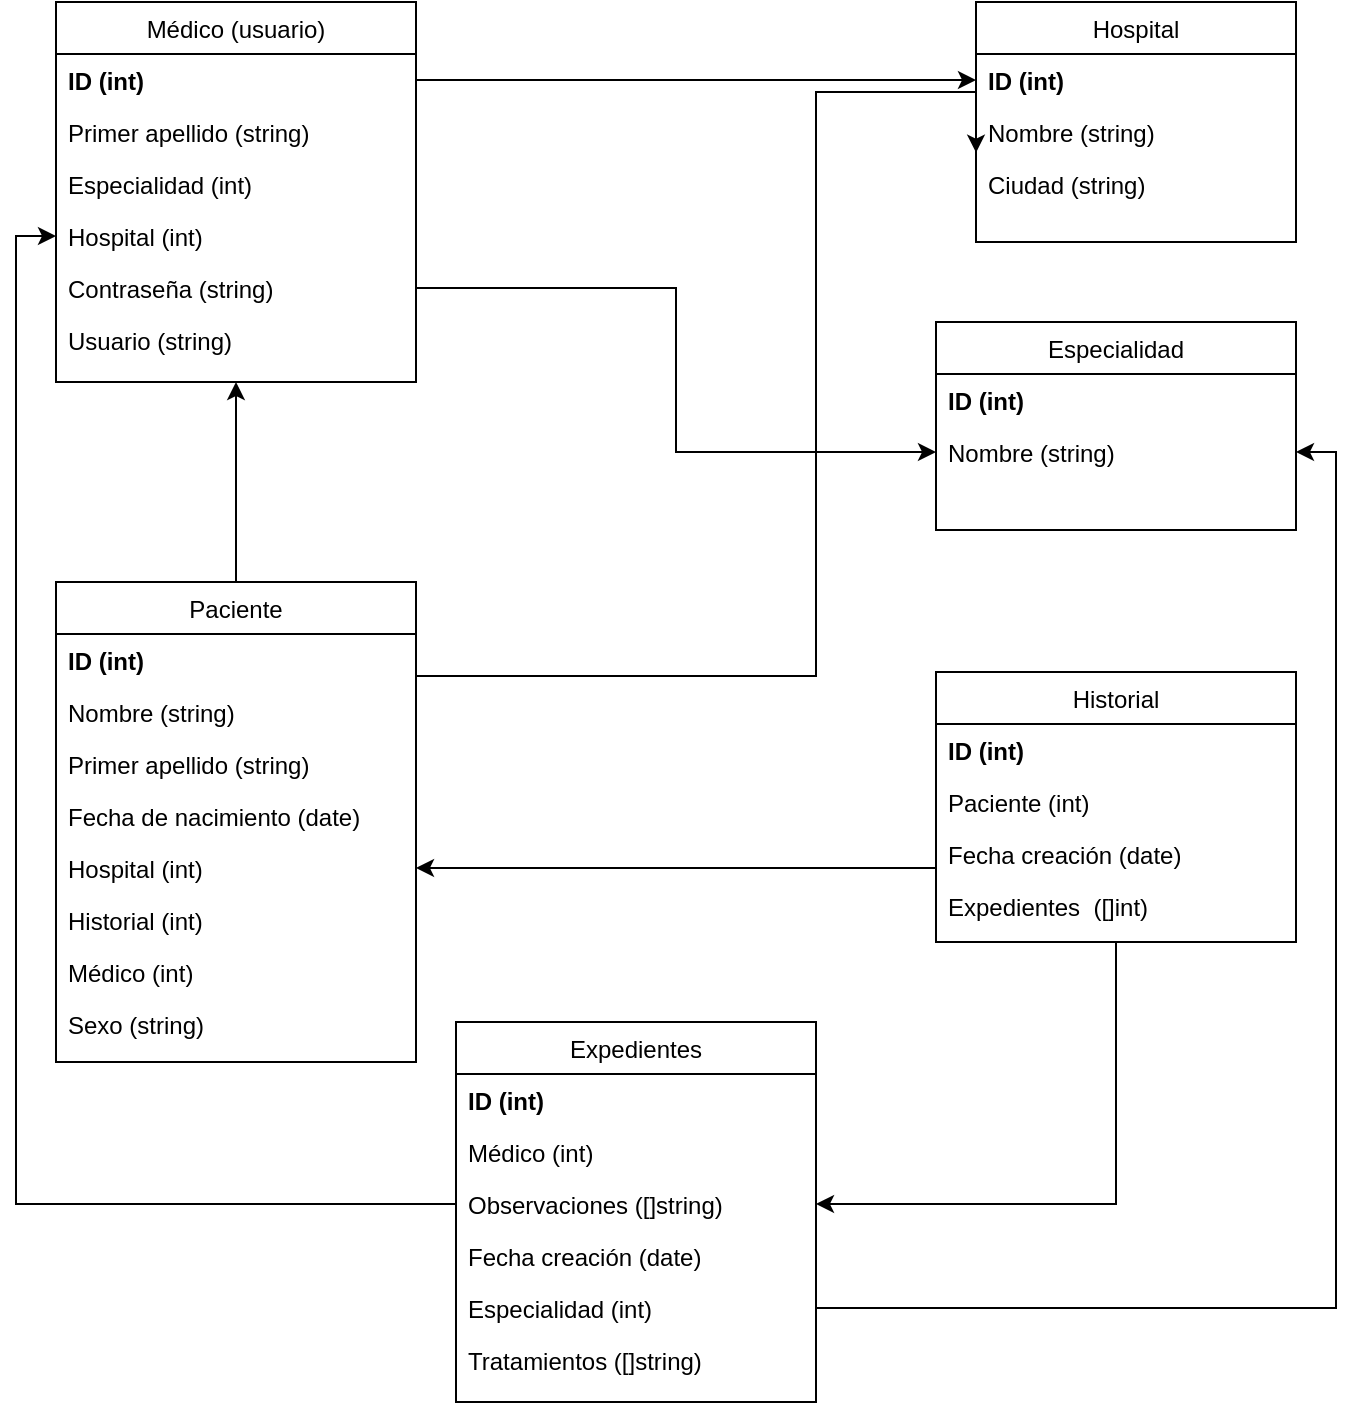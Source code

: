 <mxfile version="26.1.0" pages="2">
  <diagram id="C5RBs43oDa-KdzZeNtuy" name="Page-1">
    <mxGraphModel dx="1034" dy="457" grid="1" gridSize="10" guides="1" tooltips="1" connect="1" arrows="1" fold="1" page="1" pageScale="1" pageWidth="827" pageHeight="1169" math="0" shadow="0">
      <root>
        <mxCell id="WIyWlLk6GJQsqaUBKTNV-0" />
        <mxCell id="WIyWlLk6GJQsqaUBKTNV-1" parent="WIyWlLk6GJQsqaUBKTNV-0" />
        <mxCell id="zkfFHV4jXpPFQw0GAbJ--0" value="Médico (usuario)" style="swimlane;fontStyle=0;align=center;verticalAlign=top;childLayout=stackLayout;horizontal=1;startSize=26;horizontalStack=0;resizeParent=1;resizeLast=0;collapsible=1;marginBottom=0;rounded=0;shadow=0;strokeWidth=1;" parent="WIyWlLk6GJQsqaUBKTNV-1" vertex="1">
          <mxGeometry x="90" y="30" width="180" height="190" as="geometry">
            <mxRectangle x="230" y="140" width="160" height="26" as="alternateBounds" />
          </mxGeometry>
        </mxCell>
        <mxCell id="zkfFHV4jXpPFQw0GAbJ--1" value="ID (int)" style="text;align=left;verticalAlign=top;spacingLeft=4;spacingRight=4;overflow=hidden;rotatable=0;points=[[0,0.5],[1,0.5]];portConstraint=eastwest;fontStyle=1" parent="zkfFHV4jXpPFQw0GAbJ--0" vertex="1">
          <mxGeometry y="26" width="180" height="26" as="geometry" />
        </mxCell>
        <mxCell id="zkfFHV4jXpPFQw0GAbJ--3" value="Primer apellido (string)" style="text;align=left;verticalAlign=top;spacingLeft=4;spacingRight=4;overflow=hidden;rotatable=0;points=[[0,0.5],[1,0.5]];portConstraint=eastwest;rounded=0;shadow=0;html=0;" parent="zkfFHV4jXpPFQw0GAbJ--0" vertex="1">
          <mxGeometry y="52" width="180" height="26" as="geometry" />
        </mxCell>
        <mxCell id="iZdth4c8Ic7-4Mq2Mj_O-2" value="Especialidad (int)&#xa;" style="text;align=left;verticalAlign=top;spacingLeft=4;spacingRight=4;overflow=hidden;rotatable=0;points=[[0,0.5],[1,0.5]];portConstraint=eastwest;rounded=0;shadow=0;html=0;" parent="zkfFHV4jXpPFQw0GAbJ--0" vertex="1">
          <mxGeometry y="78" width="180" height="26" as="geometry" />
        </mxCell>
        <mxCell id="iZdth4c8Ic7-4Mq2Mj_O-3" value="Hospital (int)" style="text;align=left;verticalAlign=top;spacingLeft=4;spacingRight=4;overflow=hidden;rotatable=0;points=[[0,0.5],[1,0.5]];portConstraint=eastwest;rounded=0;shadow=0;html=0;" parent="zkfFHV4jXpPFQw0GAbJ--0" vertex="1">
          <mxGeometry y="104" width="180" height="26" as="geometry" />
        </mxCell>
        <mxCell id="0MxiF88JEW47mQXEcBjK-8" value="Contraseña (string)" style="text;align=left;verticalAlign=top;spacingLeft=4;spacingRight=4;overflow=hidden;rotatable=0;points=[[0,0.5],[1,0.5]];portConstraint=eastwest;rounded=0;shadow=0;html=0;" parent="zkfFHV4jXpPFQw0GAbJ--0" vertex="1">
          <mxGeometry y="130" width="180" height="26" as="geometry" />
        </mxCell>
        <mxCell id="0MxiF88JEW47mQXEcBjK-10" value="Usuario (string)" style="text;align=left;verticalAlign=top;spacingLeft=4;spacingRight=4;overflow=hidden;rotatable=0;points=[[0,0.5],[1,0.5]];portConstraint=eastwest;rounded=0;shadow=0;html=0;" parent="zkfFHV4jXpPFQw0GAbJ--0" vertex="1">
          <mxGeometry y="156" width="180" height="26" as="geometry" />
        </mxCell>
        <mxCell id="zkfFHV4jXpPFQw0GAbJ--17" value="Hospital" style="swimlane;fontStyle=0;align=center;verticalAlign=top;childLayout=stackLayout;horizontal=1;startSize=26;horizontalStack=0;resizeParent=1;resizeLast=0;collapsible=1;marginBottom=0;rounded=0;shadow=0;strokeWidth=1;" parent="WIyWlLk6GJQsqaUBKTNV-1" vertex="1">
          <mxGeometry x="550" y="30" width="160" height="120" as="geometry">
            <mxRectangle x="550" y="140" width="160" height="26" as="alternateBounds" />
          </mxGeometry>
        </mxCell>
        <mxCell id="zkfFHV4jXpPFQw0GAbJ--18" value="ID (int)" style="text;align=left;verticalAlign=top;spacingLeft=4;spacingRight=4;overflow=hidden;rotatable=0;points=[[0,0.5],[1,0.5]];portConstraint=eastwest;fontStyle=1" parent="zkfFHV4jXpPFQw0GAbJ--17" vertex="1">
          <mxGeometry y="26" width="160" height="26" as="geometry" />
        </mxCell>
        <mxCell id="zkfFHV4jXpPFQw0GAbJ--19" value="Nombre (string)" style="text;align=left;verticalAlign=top;spacingLeft=4;spacingRight=4;overflow=hidden;rotatable=0;points=[[0,0.5],[1,0.5]];portConstraint=eastwest;rounded=0;shadow=0;html=0;" parent="zkfFHV4jXpPFQw0GAbJ--17" vertex="1">
          <mxGeometry y="52" width="160" height="26" as="geometry" />
        </mxCell>
        <mxCell id="zkfFHV4jXpPFQw0GAbJ--20" value="Ciudad (string)" style="text;align=left;verticalAlign=top;spacingLeft=4;spacingRight=4;overflow=hidden;rotatable=0;points=[[0,0.5],[1,0.5]];portConstraint=eastwest;rounded=0;shadow=0;html=0;" parent="zkfFHV4jXpPFQw0GAbJ--17" vertex="1">
          <mxGeometry y="78" width="160" height="26" as="geometry" />
        </mxCell>
        <mxCell id="0MxiF88JEW47mQXEcBjK-9" style="edgeStyle=orthogonalEdgeStyle;rounded=0;orthogonalLoop=1;jettySize=auto;html=1;exitX=0.5;exitY=0;exitDx=0;exitDy=0;entryX=0.5;entryY=1;entryDx=0;entryDy=0;" parent="WIyWlLk6GJQsqaUBKTNV-1" source="iZdth4c8Ic7-4Mq2Mj_O-6" target="zkfFHV4jXpPFQw0GAbJ--0" edge="1">
          <mxGeometry relative="1" as="geometry">
            <mxPoint x="170" y="220" as="targetPoint" />
            <Array as="points">
              <mxPoint x="180" y="250" />
              <mxPoint x="180" y="250" />
            </Array>
          </mxGeometry>
        </mxCell>
        <mxCell id="iZdth4c8Ic7-4Mq2Mj_O-6" value="Paciente" style="swimlane;fontStyle=0;align=center;verticalAlign=top;childLayout=stackLayout;horizontal=1;startSize=26;horizontalStack=0;resizeParent=1;resizeLast=0;collapsible=1;marginBottom=0;rounded=0;shadow=0;strokeWidth=1;" parent="WIyWlLk6GJQsqaUBKTNV-1" vertex="1">
          <mxGeometry x="90" y="320" width="180" height="240" as="geometry">
            <mxRectangle x="230" y="140" width="160" height="26" as="alternateBounds" />
          </mxGeometry>
        </mxCell>
        <mxCell id="iZdth4c8Ic7-4Mq2Mj_O-7" value="ID (int)" style="text;align=left;verticalAlign=top;spacingLeft=4;spacingRight=4;overflow=hidden;rotatable=0;points=[[0,0.5],[1,0.5]];portConstraint=eastwest;fontStyle=1" parent="iZdth4c8Ic7-4Mq2Mj_O-6" vertex="1">
          <mxGeometry y="26" width="180" height="26" as="geometry" />
        </mxCell>
        <mxCell id="iZdth4c8Ic7-4Mq2Mj_O-8" value="Nombre (string)" style="text;align=left;verticalAlign=top;spacingLeft=4;spacingRight=4;overflow=hidden;rotatable=0;points=[[0,0.5],[1,0.5]];portConstraint=eastwest;rounded=0;shadow=0;html=0;" parent="iZdth4c8Ic7-4Mq2Mj_O-6" vertex="1">
          <mxGeometry y="52" width="180" height="26" as="geometry" />
        </mxCell>
        <mxCell id="iZdth4c8Ic7-4Mq2Mj_O-9" value="Primer apellido (string)" style="text;align=left;verticalAlign=top;spacingLeft=4;spacingRight=4;overflow=hidden;rotatable=0;points=[[0,0.5],[1,0.5]];portConstraint=eastwest;rounded=0;shadow=0;html=0;" parent="iZdth4c8Ic7-4Mq2Mj_O-6" vertex="1">
          <mxGeometry y="78" width="180" height="26" as="geometry" />
        </mxCell>
        <mxCell id="iZdth4c8Ic7-4Mq2Mj_O-10" value="Fecha de nacimiento (date)" style="text;align=left;verticalAlign=top;spacingLeft=4;spacingRight=4;overflow=hidden;rotatable=0;points=[[0,0.5],[1,0.5]];portConstraint=eastwest;rounded=0;shadow=0;html=0;" parent="iZdth4c8Ic7-4Mq2Mj_O-6" vertex="1">
          <mxGeometry y="104" width="180" height="26" as="geometry" />
        </mxCell>
        <mxCell id="iZdth4c8Ic7-4Mq2Mj_O-11" value="Hospital (int)" style="text;align=left;verticalAlign=top;spacingLeft=4;spacingRight=4;overflow=hidden;rotatable=0;points=[[0,0.5],[1,0.5]];portConstraint=eastwest;rounded=0;shadow=0;html=0;" parent="iZdth4c8Ic7-4Mq2Mj_O-6" vertex="1">
          <mxGeometry y="130" width="180" height="26" as="geometry" />
        </mxCell>
        <mxCell id="iZdth4c8Ic7-4Mq2Mj_O-12" value="Historial (int)" style="text;align=left;verticalAlign=top;spacingLeft=4;spacingRight=4;overflow=hidden;rotatable=0;points=[[0,0.5],[1,0.5]];portConstraint=eastwest;rounded=0;shadow=0;html=0;" parent="iZdth4c8Ic7-4Mq2Mj_O-6" vertex="1">
          <mxGeometry y="156" width="180" height="26" as="geometry" />
        </mxCell>
        <mxCell id="iZdth4c8Ic7-4Mq2Mj_O-19" value="Médico (int)" style="text;align=left;verticalAlign=top;spacingLeft=4;spacingRight=4;overflow=hidden;rotatable=0;points=[[0,0.5],[1,0.5]];portConstraint=eastwest;rounded=0;shadow=0;html=0;" parent="iZdth4c8Ic7-4Mq2Mj_O-6" vertex="1">
          <mxGeometry y="182" width="180" height="26" as="geometry" />
        </mxCell>
        <mxCell id="iZdth4c8Ic7-4Mq2Mj_O-30" value="Sexo (string)" style="text;align=left;verticalAlign=top;spacingLeft=4;spacingRight=4;overflow=hidden;rotatable=0;points=[[0,0.5],[1,0.5]];portConstraint=eastwest;rounded=0;shadow=0;html=0;" parent="iZdth4c8Ic7-4Mq2Mj_O-6" vertex="1">
          <mxGeometry y="208" width="180" height="26" as="geometry" />
        </mxCell>
        <mxCell id="AcTnQc44aPszAtk1PGw7-0" style="edgeStyle=orthogonalEdgeStyle;rounded=0;orthogonalLoop=1;jettySize=auto;html=1;exitX=0.5;exitY=1;exitDx=0;exitDy=0;entryX=1;entryY=0.5;entryDx=0;entryDy=0;" edge="1" parent="WIyWlLk6GJQsqaUBKTNV-1" source="iZdth4c8Ic7-4Mq2Mj_O-13" target="ufRALgiCFHd31txtfWwg-8">
          <mxGeometry relative="1" as="geometry" />
        </mxCell>
        <mxCell id="iZdth4c8Ic7-4Mq2Mj_O-13" value="Historial" style="swimlane;fontStyle=0;align=center;verticalAlign=top;childLayout=stackLayout;horizontal=1;startSize=26;horizontalStack=0;resizeParent=1;resizeLast=0;collapsible=1;marginBottom=0;rounded=0;shadow=0;strokeWidth=1;" parent="WIyWlLk6GJQsqaUBKTNV-1" vertex="1">
          <mxGeometry x="530" y="365" width="180" height="135" as="geometry">
            <mxRectangle x="230" y="140" width="160" height="26" as="alternateBounds" />
          </mxGeometry>
        </mxCell>
        <mxCell id="iZdth4c8Ic7-4Mq2Mj_O-14" value="ID (int)" style="text;align=left;verticalAlign=top;spacingLeft=4;spacingRight=4;overflow=hidden;rotatable=0;points=[[0,0.5],[1,0.5]];portConstraint=eastwest;fontStyle=1" parent="iZdth4c8Ic7-4Mq2Mj_O-13" vertex="1">
          <mxGeometry y="26" width="180" height="26" as="geometry" />
        </mxCell>
        <mxCell id="iZdth4c8Ic7-4Mq2Mj_O-15" value="Paciente (int)" style="text;align=left;verticalAlign=top;spacingLeft=4;spacingRight=4;overflow=hidden;rotatable=0;points=[[0,0.5],[1,0.5]];portConstraint=eastwest;rounded=0;shadow=0;html=0;" parent="iZdth4c8Ic7-4Mq2Mj_O-13" vertex="1">
          <mxGeometry y="52" width="180" height="26" as="geometry" />
        </mxCell>
        <mxCell id="ufRALgiCFHd31txtfWwg-2" value="Fecha creación (date)" style="text;align=left;verticalAlign=top;spacingLeft=4;spacingRight=4;overflow=hidden;rotatable=0;points=[[0,0.5],[1,0.5]];portConstraint=eastwest;rounded=0;shadow=0;html=0;" parent="iZdth4c8Ic7-4Mq2Mj_O-13" vertex="1">
          <mxGeometry y="78" width="180" height="26" as="geometry" />
        </mxCell>
        <mxCell id="ufRALgiCFHd31txtfWwg-11" value="Expedientes  ([]int)" style="text;align=left;verticalAlign=top;spacingLeft=4;spacingRight=4;overflow=hidden;rotatable=0;points=[[0,0.5],[1,0.5]];portConstraint=eastwest;rounded=0;shadow=0;html=0;" parent="iZdth4c8Ic7-4Mq2Mj_O-13" vertex="1">
          <mxGeometry y="104" width="180" height="26" as="geometry" />
        </mxCell>
        <mxCell id="iZdth4c8Ic7-4Mq2Mj_O-21" value="Especialidad" style="swimlane;fontStyle=0;align=center;verticalAlign=top;childLayout=stackLayout;horizontal=1;startSize=26;horizontalStack=0;resizeParent=1;resizeLast=0;collapsible=1;marginBottom=0;rounded=0;shadow=0;strokeWidth=1;" parent="WIyWlLk6GJQsqaUBKTNV-1" vertex="1">
          <mxGeometry x="530" y="190" width="180" height="104" as="geometry">
            <mxRectangle x="230" y="140" width="160" height="26" as="alternateBounds" />
          </mxGeometry>
        </mxCell>
        <mxCell id="iZdth4c8Ic7-4Mq2Mj_O-22" value="ID (int)" style="text;align=left;verticalAlign=top;spacingLeft=4;spacingRight=4;overflow=hidden;rotatable=0;points=[[0,0.5],[1,0.5]];portConstraint=eastwest;fontStyle=1" parent="iZdth4c8Ic7-4Mq2Mj_O-21" vertex="1">
          <mxGeometry y="26" width="180" height="26" as="geometry" />
        </mxCell>
        <mxCell id="iZdth4c8Ic7-4Mq2Mj_O-23" value="Nombre (string)" style="text;align=left;verticalAlign=top;spacingLeft=4;spacingRight=4;overflow=hidden;rotatable=0;points=[[0,0.5],[1,0.5]];portConstraint=eastwest;rounded=0;shadow=0;html=0;" parent="iZdth4c8Ic7-4Mq2Mj_O-21" vertex="1">
          <mxGeometry y="52" width="180" height="26" as="geometry" />
        </mxCell>
        <mxCell id="0MxiF88JEW47mQXEcBjK-0" style="edgeStyle=orthogonalEdgeStyle;rounded=0;orthogonalLoop=1;jettySize=auto;html=1;exitX=0;exitY=0.5;exitDx=0;exitDy=0;entryX=1;entryY=0.5;entryDx=0;entryDy=0;" parent="WIyWlLk6GJQsqaUBKTNV-1" target="iZdth4c8Ic7-4Mq2Mj_O-11" edge="1">
          <mxGeometry relative="1" as="geometry">
            <mxPoint x="530" y="471" as="sourcePoint" />
            <Array as="points">
              <mxPoint x="530" y="463" />
            </Array>
          </mxGeometry>
        </mxCell>
        <mxCell id="0MxiF88JEW47mQXEcBjK-1" style="edgeStyle=orthogonalEdgeStyle;rounded=0;orthogonalLoop=1;jettySize=auto;html=1;exitX=1;exitY=0.5;exitDx=0;exitDy=0;entryX=0;entryY=-0.103;entryDx=0;entryDy=0;entryPerimeter=0;" parent="WIyWlLk6GJQsqaUBKTNV-1" source="iZdth4c8Ic7-4Mq2Mj_O-10" target="zkfFHV4jXpPFQw0GAbJ--20" edge="1">
          <mxGeometry relative="1" as="geometry">
            <Array as="points">
              <mxPoint x="470" y="367" />
              <mxPoint x="470" y="75" />
            </Array>
          </mxGeometry>
        </mxCell>
        <mxCell id="ufRALgiCFHd31txtfWwg-3" value="Expedientes" style="swimlane;fontStyle=0;align=center;verticalAlign=top;childLayout=stackLayout;horizontal=1;startSize=26;horizontalStack=0;resizeParent=1;resizeLast=0;collapsible=1;marginBottom=0;rounded=0;shadow=0;strokeWidth=1;" parent="WIyWlLk6GJQsqaUBKTNV-1" vertex="1">
          <mxGeometry x="290" y="540" width="180" height="190" as="geometry">
            <mxRectangle x="230" y="140" width="160" height="26" as="alternateBounds" />
          </mxGeometry>
        </mxCell>
        <mxCell id="ufRALgiCFHd31txtfWwg-4" value="ID (int)" style="text;align=left;verticalAlign=top;spacingLeft=4;spacingRight=4;overflow=hidden;rotatable=0;points=[[0,0.5],[1,0.5]];portConstraint=eastwest;fontStyle=1" parent="ufRALgiCFHd31txtfWwg-3" vertex="1">
          <mxGeometry y="26" width="180" height="26" as="geometry" />
        </mxCell>
        <mxCell id="ufRALgiCFHd31txtfWwg-6" value="Médico (int)" style="text;align=left;verticalAlign=top;spacingLeft=4;spacingRight=4;overflow=hidden;rotatable=0;points=[[0,0.5],[1,0.5]];portConstraint=eastwest;rounded=0;shadow=0;html=0;" parent="ufRALgiCFHd31txtfWwg-3" vertex="1">
          <mxGeometry y="52" width="180" height="26" as="geometry" />
        </mxCell>
        <mxCell id="ufRALgiCFHd31txtfWwg-8" value="Observaciones ([]string)" style="text;align=left;verticalAlign=top;spacingLeft=4;spacingRight=4;overflow=hidden;rotatable=0;points=[[0,0.5],[1,0.5]];portConstraint=eastwest;rounded=0;shadow=0;html=0;" parent="ufRALgiCFHd31txtfWwg-3" vertex="1">
          <mxGeometry y="78" width="180" height="26" as="geometry" />
        </mxCell>
        <mxCell id="ufRALgiCFHd31txtfWwg-9" value="Fecha creación (date)" style="text;align=left;verticalAlign=top;spacingLeft=4;spacingRight=4;overflow=hidden;rotatable=0;points=[[0,0.5],[1,0.5]];portConstraint=eastwest;rounded=0;shadow=0;html=0;" parent="ufRALgiCFHd31txtfWwg-3" vertex="1">
          <mxGeometry y="104" width="180" height="26" as="geometry" />
        </mxCell>
        <mxCell id="ufRALgiCFHd31txtfWwg-13" value="Especialidad (int)" style="text;align=left;verticalAlign=top;spacingLeft=4;spacingRight=4;overflow=hidden;rotatable=0;points=[[0,0.5],[1,0.5]];portConstraint=eastwest;rounded=0;shadow=0;html=0;" parent="ufRALgiCFHd31txtfWwg-3" vertex="1">
          <mxGeometry y="130" width="180" height="26" as="geometry" />
        </mxCell>
        <mxCell id="AcTnQc44aPszAtk1PGw7-14" value="Tratamientos ([]string)" style="text;align=left;verticalAlign=top;spacingLeft=4;spacingRight=4;overflow=hidden;rotatable=0;points=[[0,0.5],[1,0.5]];portConstraint=eastwest;rounded=0;shadow=0;html=0;" vertex="1" parent="ufRALgiCFHd31txtfWwg-3">
          <mxGeometry y="156" width="180" height="26" as="geometry" />
        </mxCell>
        <mxCell id="AcTnQc44aPszAtk1PGw7-2" style="edgeStyle=orthogonalEdgeStyle;rounded=0;orthogonalLoop=1;jettySize=auto;html=1;exitX=0;exitY=0.5;exitDx=0;exitDy=0;entryX=0;entryY=0.5;entryDx=0;entryDy=0;" edge="1" parent="WIyWlLk6GJQsqaUBKTNV-1" source="ufRALgiCFHd31txtfWwg-8" target="iZdth4c8Ic7-4Mq2Mj_O-3">
          <mxGeometry relative="1" as="geometry" />
        </mxCell>
        <mxCell id="AcTnQc44aPszAtk1PGw7-3" style="edgeStyle=orthogonalEdgeStyle;rounded=0;orthogonalLoop=1;jettySize=auto;html=1;exitX=1;exitY=0.5;exitDx=0;exitDy=0;entryX=1;entryY=0.5;entryDx=0;entryDy=0;" edge="1" parent="WIyWlLk6GJQsqaUBKTNV-1" source="ufRALgiCFHd31txtfWwg-13" target="iZdth4c8Ic7-4Mq2Mj_O-23">
          <mxGeometry relative="1" as="geometry" />
        </mxCell>
        <mxCell id="AcTnQc44aPszAtk1PGw7-13" value="&lt;div&gt;&lt;br&gt;&lt;/div&gt;&lt;div&gt;&lt;br&gt;&lt;/div&gt;" style="text;html=1;align=center;verticalAlign=middle;resizable=0;points=[];autosize=1;strokeColor=none;fillColor=none;" vertex="1" parent="WIyWlLk6GJQsqaUBKTNV-1">
          <mxGeometry x="310" y="693" width="20" height="40" as="geometry" />
        </mxCell>
        <mxCell id="AcTnQc44aPszAtk1PGw7-16" style="edgeStyle=orthogonalEdgeStyle;rounded=0;orthogonalLoop=1;jettySize=auto;html=1;exitX=1;exitY=0.5;exitDx=0;exitDy=0;entryX=0;entryY=0.5;entryDx=0;entryDy=0;" edge="1" parent="WIyWlLk6GJQsqaUBKTNV-1" source="zkfFHV4jXpPFQw0GAbJ--1" target="zkfFHV4jXpPFQw0GAbJ--18">
          <mxGeometry relative="1" as="geometry" />
        </mxCell>
        <mxCell id="AcTnQc44aPszAtk1PGw7-17" style="edgeStyle=orthogonalEdgeStyle;rounded=0;orthogonalLoop=1;jettySize=auto;html=1;exitX=1;exitY=0.5;exitDx=0;exitDy=0;entryX=0;entryY=0.5;entryDx=0;entryDy=0;" edge="1" parent="WIyWlLk6GJQsqaUBKTNV-1" source="0MxiF88JEW47mQXEcBjK-8" target="iZdth4c8Ic7-4Mq2Mj_O-23">
          <mxGeometry relative="1" as="geometry" />
        </mxCell>
      </root>
    </mxGraphModel>
  </diagram>
  <diagram id="trdm48CS-V1IzLC_X-sQ" name="Página-2">
    <mxGraphModel dx="1034" dy="457" grid="1" gridSize="10" guides="1" tooltips="1" connect="1" arrows="1" fold="1" page="1" pageScale="1" pageWidth="827" pageHeight="1169" math="0" shadow="0">
      <root>
        <mxCell id="0" />
        <mxCell id="1" parent="0" />
        <mxCell id="CdusD_4qeVoUt_sww7-6-1" value="Médico (usuario)" style="swimlane;fontStyle=0;align=center;verticalAlign=top;childLayout=stackLayout;horizontal=1;startSize=26;horizontalStack=0;resizeParent=1;resizeLast=0;collapsible=1;marginBottom=0;rounded=0;shadow=0;strokeWidth=1;" vertex="1" parent="1">
          <mxGeometry x="60" y="30" width="180" height="190" as="geometry">
            <mxRectangle x="230" y="140" width="160" height="26" as="alternateBounds" />
          </mxGeometry>
        </mxCell>
        <mxCell id="CdusD_4qeVoUt_sww7-6-2" value="ID (int)" style="text;align=left;verticalAlign=top;spacingLeft=4;spacingRight=4;overflow=hidden;rotatable=0;points=[[0,0.5],[1,0.5]];portConstraint=eastwest;fontStyle=1" vertex="1" parent="CdusD_4qeVoUt_sww7-6-1">
          <mxGeometry y="26" width="180" height="26" as="geometry" />
        </mxCell>
        <mxCell id="CdusD_4qeVoUt_sww7-6-3" value="Primer apellido (string)" style="text;align=left;verticalAlign=top;spacingLeft=4;spacingRight=4;overflow=hidden;rotatable=0;points=[[0,0.5],[1,0.5]];portConstraint=eastwest;rounded=0;shadow=0;html=0;" vertex="1" parent="CdusD_4qeVoUt_sww7-6-1">
          <mxGeometry y="52" width="180" height="26" as="geometry" />
        </mxCell>
        <mxCell id="CdusD_4qeVoUt_sww7-6-4" value="Especialidad (int)&#xa;" style="text;align=left;verticalAlign=top;spacingLeft=4;spacingRight=4;overflow=hidden;rotatable=0;points=[[0,0.5],[1,0.5]];portConstraint=eastwest;rounded=0;shadow=0;html=0;" vertex="1" parent="CdusD_4qeVoUt_sww7-6-1">
          <mxGeometry y="78" width="180" height="26" as="geometry" />
        </mxCell>
        <mxCell id="CdusD_4qeVoUt_sww7-6-5" value="Hospital (int)" style="text;align=left;verticalAlign=top;spacingLeft=4;spacingRight=4;overflow=hidden;rotatable=0;points=[[0,0.5],[1,0.5]];portConstraint=eastwest;rounded=0;shadow=0;html=0;" vertex="1" parent="CdusD_4qeVoUt_sww7-6-1">
          <mxGeometry y="104" width="180" height="26" as="geometry" />
        </mxCell>
        <mxCell id="CdusD_4qeVoUt_sww7-6-6" value="Contraseña (string)" style="text;align=left;verticalAlign=top;spacingLeft=4;spacingRight=4;overflow=hidden;rotatable=0;points=[[0,0.5],[1,0.5]];portConstraint=eastwest;rounded=0;shadow=0;html=0;" vertex="1" parent="CdusD_4qeVoUt_sww7-6-1">
          <mxGeometry y="130" width="180" height="26" as="geometry" />
        </mxCell>
        <mxCell id="CdusD_4qeVoUt_sww7-6-7" value="Usuario (string)" style="text;align=left;verticalAlign=top;spacingLeft=4;spacingRight=4;overflow=hidden;rotatable=0;points=[[0,0.5],[1,0.5]];portConstraint=eastwest;rounded=0;shadow=0;html=0;" vertex="1" parent="CdusD_4qeVoUt_sww7-6-1">
          <mxGeometry y="156" width="180" height="26" as="geometry" />
        </mxCell>
        <mxCell id="CdusD_4qeVoUt_sww7-6-8" value="Hospital" style="swimlane;fontStyle=0;align=center;verticalAlign=top;childLayout=stackLayout;horizontal=1;startSize=26;horizontalStack=0;resizeParent=1;resizeLast=0;collapsible=1;marginBottom=0;rounded=0;shadow=0;strokeWidth=1;" vertex="1" parent="1">
          <mxGeometry x="360" y="30" width="160" height="120" as="geometry">
            <mxRectangle x="550" y="140" width="160" height="26" as="alternateBounds" />
          </mxGeometry>
        </mxCell>
        <mxCell id="CdusD_4qeVoUt_sww7-6-9" value="ID (int)" style="text;align=left;verticalAlign=top;spacingLeft=4;spacingRight=4;overflow=hidden;rotatable=0;points=[[0,0.5],[1,0.5]];portConstraint=eastwest;fontStyle=1" vertex="1" parent="CdusD_4qeVoUt_sww7-6-8">
          <mxGeometry y="26" width="160" height="26" as="geometry" />
        </mxCell>
        <mxCell id="CdusD_4qeVoUt_sww7-6-10" value="Nombre (string)" style="text;align=left;verticalAlign=top;spacingLeft=4;spacingRight=4;overflow=hidden;rotatable=0;points=[[0,0.5],[1,0.5]];portConstraint=eastwest;rounded=0;shadow=0;html=0;" vertex="1" parent="CdusD_4qeVoUt_sww7-6-8">
          <mxGeometry y="52" width="160" height="26" as="geometry" />
        </mxCell>
        <mxCell id="CdusD_4qeVoUt_sww7-6-11" value="Ciudad (string)" style="text;align=left;verticalAlign=top;spacingLeft=4;spacingRight=4;overflow=hidden;rotatable=0;points=[[0,0.5],[1,0.5]];portConstraint=eastwest;rounded=0;shadow=0;html=0;" vertex="1" parent="CdusD_4qeVoUt_sww7-6-8">
          <mxGeometry y="78" width="160" height="26" as="geometry" />
        </mxCell>
        <mxCell id="CdusD_4qeVoUt_sww7-6-48" style="edgeStyle=orthogonalEdgeStyle;rounded=0;orthogonalLoop=1;jettySize=auto;html=1;exitX=0.5;exitY=0;exitDx=0;exitDy=0;entryX=0.5;entryY=1;entryDx=0;entryDy=0;" edge="1" parent="1" source="CdusD_4qeVoUt_sww7-6-13" target="CdusD_4qeVoUt_sww7-6-8">
          <mxGeometry relative="1" as="geometry" />
        </mxCell>
        <mxCell id="CdusD_4qeVoUt_sww7-6-49" style="edgeStyle=orthogonalEdgeStyle;rounded=0;orthogonalLoop=1;jettySize=auto;html=1;exitX=0.25;exitY=0;exitDx=0;exitDy=0;" edge="1" parent="1" source="CdusD_4qeVoUt_sww7-6-13" target="CdusD_4qeVoUt_sww7-6-6">
          <mxGeometry relative="1" as="geometry" />
        </mxCell>
        <mxCell id="CdusD_4qeVoUt_sww7-6-13" value="Paciente" style="swimlane;fontStyle=0;align=center;verticalAlign=top;childLayout=stackLayout;horizontal=1;startSize=26;horizontalStack=0;resizeParent=1;resizeLast=0;collapsible=1;marginBottom=0;rounded=0;shadow=0;strokeWidth=1;" vertex="1" parent="1">
          <mxGeometry x="350" y="310" width="180" height="240" as="geometry">
            <mxRectangle x="230" y="140" width="160" height="26" as="alternateBounds" />
          </mxGeometry>
        </mxCell>
        <mxCell id="CdusD_4qeVoUt_sww7-6-14" value="ID (int)" style="text;align=left;verticalAlign=top;spacingLeft=4;spacingRight=4;overflow=hidden;rotatable=0;points=[[0,0.5],[1,0.5]];portConstraint=eastwest;fontStyle=1" vertex="1" parent="CdusD_4qeVoUt_sww7-6-13">
          <mxGeometry y="26" width="180" height="26" as="geometry" />
        </mxCell>
        <mxCell id="CdusD_4qeVoUt_sww7-6-15" value="Nombre (string)" style="text;align=left;verticalAlign=top;spacingLeft=4;spacingRight=4;overflow=hidden;rotatable=0;points=[[0,0.5],[1,0.5]];portConstraint=eastwest;rounded=0;shadow=0;html=0;" vertex="1" parent="CdusD_4qeVoUt_sww7-6-13">
          <mxGeometry y="52" width="180" height="26" as="geometry" />
        </mxCell>
        <mxCell id="CdusD_4qeVoUt_sww7-6-16" value="Primer apellido (string)" style="text;align=left;verticalAlign=top;spacingLeft=4;spacingRight=4;overflow=hidden;rotatable=0;points=[[0,0.5],[1,0.5]];portConstraint=eastwest;rounded=0;shadow=0;html=0;" vertex="1" parent="CdusD_4qeVoUt_sww7-6-13">
          <mxGeometry y="78" width="180" height="26" as="geometry" />
        </mxCell>
        <mxCell id="CdusD_4qeVoUt_sww7-6-17" value="Fecha de nacimiento (date)" style="text;align=left;verticalAlign=top;spacingLeft=4;spacingRight=4;overflow=hidden;rotatable=0;points=[[0,0.5],[1,0.5]];portConstraint=eastwest;rounded=0;shadow=0;html=0;" vertex="1" parent="CdusD_4qeVoUt_sww7-6-13">
          <mxGeometry y="104" width="180" height="26" as="geometry" />
        </mxCell>
        <mxCell id="CdusD_4qeVoUt_sww7-6-18" value="Hospital (int)" style="text;align=left;verticalAlign=top;spacingLeft=4;spacingRight=4;overflow=hidden;rotatable=0;points=[[0,0.5],[1,0.5]];portConstraint=eastwest;rounded=0;shadow=0;html=0;" vertex="1" parent="CdusD_4qeVoUt_sww7-6-13">
          <mxGeometry y="130" width="180" height="26" as="geometry" />
        </mxCell>
        <mxCell id="CdusD_4qeVoUt_sww7-6-19" value="Historial (int)" style="text;align=left;verticalAlign=top;spacingLeft=4;spacingRight=4;overflow=hidden;rotatable=0;points=[[0,0.5],[1,0.5]];portConstraint=eastwest;rounded=0;shadow=0;html=0;" vertex="1" parent="CdusD_4qeVoUt_sww7-6-13">
          <mxGeometry y="156" width="180" height="26" as="geometry" />
        </mxCell>
        <mxCell id="CdusD_4qeVoUt_sww7-6-20" value="Médico (int)" style="text;align=left;verticalAlign=top;spacingLeft=4;spacingRight=4;overflow=hidden;rotatable=0;points=[[0,0.5],[1,0.5]];portConstraint=eastwest;rounded=0;shadow=0;html=0;" vertex="1" parent="CdusD_4qeVoUt_sww7-6-13">
          <mxGeometry y="182" width="180" height="26" as="geometry" />
        </mxCell>
        <mxCell id="CdusD_4qeVoUt_sww7-6-21" value="Sexo (string)" style="text;align=left;verticalAlign=top;spacingLeft=4;spacingRight=4;overflow=hidden;rotatable=0;points=[[0,0.5],[1,0.5]];portConstraint=eastwest;rounded=0;shadow=0;html=0;" vertex="1" parent="CdusD_4qeVoUt_sww7-6-13">
          <mxGeometry y="208" width="180" height="26" as="geometry" />
        </mxCell>
        <mxCell id="CdusD_4qeVoUt_sww7-6-23" value="Historial" style="swimlane;fontStyle=0;align=center;verticalAlign=top;childLayout=stackLayout;horizontal=1;startSize=26;horizontalStack=0;resizeParent=1;resizeLast=0;collapsible=1;marginBottom=0;rounded=0;shadow=0;strokeWidth=1;" vertex="1" parent="1">
          <mxGeometry x="390" y="610" width="180" height="135" as="geometry">
            <mxRectangle x="230" y="140" width="160" height="26" as="alternateBounds" />
          </mxGeometry>
        </mxCell>
        <mxCell id="CdusD_4qeVoUt_sww7-6-24" value="ID (int)" style="text;align=left;verticalAlign=top;spacingLeft=4;spacingRight=4;overflow=hidden;rotatable=0;points=[[0,0.5],[1,0.5]];portConstraint=eastwest;fontStyle=1" vertex="1" parent="CdusD_4qeVoUt_sww7-6-23">
          <mxGeometry y="26" width="180" height="26" as="geometry" />
        </mxCell>
        <mxCell id="CdusD_4qeVoUt_sww7-6-25" value="Paciente (int)" style="text;align=left;verticalAlign=top;spacingLeft=4;spacingRight=4;overflow=hidden;rotatable=0;points=[[0,0.5],[1,0.5]];portConstraint=eastwest;rounded=0;shadow=0;html=0;" vertex="1" parent="CdusD_4qeVoUt_sww7-6-23">
          <mxGeometry y="52" width="180" height="26" as="geometry" />
        </mxCell>
        <mxCell id="CdusD_4qeVoUt_sww7-6-26" value="Fecha creación (date)" style="text;align=left;verticalAlign=top;spacingLeft=4;spacingRight=4;overflow=hidden;rotatable=0;points=[[0,0.5],[1,0.5]];portConstraint=eastwest;rounded=0;shadow=0;html=0;" vertex="1" parent="CdusD_4qeVoUt_sww7-6-23">
          <mxGeometry y="78" width="180" height="26" as="geometry" />
        </mxCell>
        <mxCell id="CdusD_4qeVoUt_sww7-6-27" value="Expedientes  ([]int)" style="text;align=left;verticalAlign=top;spacingLeft=4;spacingRight=4;overflow=hidden;rotatable=0;points=[[0,0.5],[1,0.5]];portConstraint=eastwest;rounded=0;shadow=0;html=0;" vertex="1" parent="CdusD_4qeVoUt_sww7-6-23">
          <mxGeometry y="104" width="180" height="26" as="geometry" />
        </mxCell>
        <mxCell id="CdusD_4qeVoUt_sww7-6-50" style="edgeStyle=orthogonalEdgeStyle;rounded=0;orthogonalLoop=1;jettySize=auto;html=1;exitX=0.5;exitY=0;exitDx=0;exitDy=0;entryX=0.5;entryY=1;entryDx=0;entryDy=0;" edge="1" parent="1" source="CdusD_4qeVoUt_sww7-6-28" target="CdusD_4qeVoUt_sww7-6-1">
          <mxGeometry relative="1" as="geometry" />
        </mxCell>
        <mxCell id="CdusD_4qeVoUt_sww7-6-28" value="Especialidad" style="swimlane;fontStyle=0;align=center;verticalAlign=top;childLayout=stackLayout;horizontal=1;startSize=26;horizontalStack=0;resizeParent=1;resizeLast=0;collapsible=1;marginBottom=0;rounded=0;shadow=0;strokeWidth=1;" vertex="1" parent="1">
          <mxGeometry x="60" y="370" width="180" height="85" as="geometry">
            <mxRectangle x="230" y="140" width="160" height="26" as="alternateBounds" />
          </mxGeometry>
        </mxCell>
        <mxCell id="CdusD_4qeVoUt_sww7-6-29" value="ID (int)" style="text;align=left;verticalAlign=top;spacingLeft=4;spacingRight=4;overflow=hidden;rotatable=0;points=[[0,0.5],[1,0.5]];portConstraint=eastwest;fontStyle=1" vertex="1" parent="CdusD_4qeVoUt_sww7-6-28">
          <mxGeometry y="26" width="180" height="26" as="geometry" />
        </mxCell>
        <mxCell id="CdusD_4qeVoUt_sww7-6-30" value="Nombre (string)" style="text;align=left;verticalAlign=top;spacingLeft=4;spacingRight=4;overflow=hidden;rotatable=0;points=[[0,0.5],[1,0.5]];portConstraint=eastwest;rounded=0;shadow=0;html=0;" vertex="1" parent="CdusD_4qeVoUt_sww7-6-28">
          <mxGeometry y="52" width="180" height="26" as="geometry" />
        </mxCell>
        <mxCell id="CdusD_4qeVoUt_sww7-6-51" style="edgeStyle=orthogonalEdgeStyle;rounded=0;orthogonalLoop=1;jettySize=auto;html=1;exitX=0.5;exitY=0;exitDx=0;exitDy=0;entryX=0.5;entryY=1;entryDx=0;entryDy=0;" edge="1" parent="1" source="CdusD_4qeVoUt_sww7-6-33" target="CdusD_4qeVoUt_sww7-6-28">
          <mxGeometry relative="1" as="geometry" />
        </mxCell>
        <mxCell id="CdusD_4qeVoUt_sww7-6-33" value="Expedientes" style="swimlane;fontStyle=0;align=center;verticalAlign=top;childLayout=stackLayout;horizontal=1;startSize=26;horizontalStack=0;resizeParent=1;resizeLast=0;collapsible=1;marginBottom=0;rounded=0;shadow=0;strokeWidth=1;" vertex="1" parent="1">
          <mxGeometry x="60" y="610" width="180" height="190" as="geometry">
            <mxRectangle x="230" y="140" width="160" height="26" as="alternateBounds" />
          </mxGeometry>
        </mxCell>
        <mxCell id="CdusD_4qeVoUt_sww7-6-34" value="ID (int)" style="text;align=left;verticalAlign=top;spacingLeft=4;spacingRight=4;overflow=hidden;rotatable=0;points=[[0,0.5],[1,0.5]];portConstraint=eastwest;fontStyle=1" vertex="1" parent="CdusD_4qeVoUt_sww7-6-33">
          <mxGeometry y="26" width="180" height="26" as="geometry" />
        </mxCell>
        <mxCell id="CdusD_4qeVoUt_sww7-6-35" value="Médico (int)" style="text;align=left;verticalAlign=top;spacingLeft=4;spacingRight=4;overflow=hidden;rotatable=0;points=[[0,0.5],[1,0.5]];portConstraint=eastwest;rounded=0;shadow=0;html=0;" vertex="1" parent="CdusD_4qeVoUt_sww7-6-33">
          <mxGeometry y="52" width="180" height="26" as="geometry" />
        </mxCell>
        <mxCell id="CdusD_4qeVoUt_sww7-6-36" value="Observaciones ([]string)" style="text;align=left;verticalAlign=top;spacingLeft=4;spacingRight=4;overflow=hidden;rotatable=0;points=[[0,0.5],[1,0.5]];portConstraint=eastwest;rounded=0;shadow=0;html=0;" vertex="1" parent="CdusD_4qeVoUt_sww7-6-33">
          <mxGeometry y="78" width="180" height="26" as="geometry" />
        </mxCell>
        <mxCell id="CdusD_4qeVoUt_sww7-6-37" value="Fecha creación (date)" style="text;align=left;verticalAlign=top;spacingLeft=4;spacingRight=4;overflow=hidden;rotatable=0;points=[[0,0.5],[1,0.5]];portConstraint=eastwest;rounded=0;shadow=0;html=0;" vertex="1" parent="CdusD_4qeVoUt_sww7-6-33">
          <mxGeometry y="104" width="180" height="26" as="geometry" />
        </mxCell>
        <mxCell id="CdusD_4qeVoUt_sww7-6-38" value="Especialidad (int)" style="text;align=left;verticalAlign=top;spacingLeft=4;spacingRight=4;overflow=hidden;rotatable=0;points=[[0,0.5],[1,0.5]];portConstraint=eastwest;rounded=0;shadow=0;html=0;" vertex="1" parent="CdusD_4qeVoUt_sww7-6-33">
          <mxGeometry y="130" width="180" height="26" as="geometry" />
        </mxCell>
        <mxCell id="CdusD_4qeVoUt_sww7-6-39" value="Tratamientos ([]string)" style="text;align=left;verticalAlign=top;spacingLeft=4;spacingRight=4;overflow=hidden;rotatable=0;points=[[0,0.5],[1,0.5]];portConstraint=eastwest;rounded=0;shadow=0;html=0;" vertex="1" parent="CdusD_4qeVoUt_sww7-6-33">
          <mxGeometry y="156" width="180" height="26" as="geometry" />
        </mxCell>
        <mxCell id="CdusD_4qeVoUt_sww7-6-40" style="edgeStyle=orthogonalEdgeStyle;rounded=0;orthogonalLoop=1;jettySize=auto;html=1;exitX=0;exitY=0.5;exitDx=0;exitDy=0;entryX=0;entryY=0.5;entryDx=0;entryDy=0;" edge="1" parent="1" source="CdusD_4qeVoUt_sww7-6-36" target="CdusD_4qeVoUt_sww7-6-5">
          <mxGeometry relative="1" as="geometry" />
        </mxCell>
        <mxCell id="CdusD_4qeVoUt_sww7-6-42" value="&lt;div&gt;&lt;br&gt;&lt;/div&gt;&lt;div&gt;&lt;br&gt;&lt;/div&gt;" style="text;html=1;align=center;verticalAlign=middle;resizable=0;points=[];autosize=1;strokeColor=none;fillColor=none;" vertex="1" parent="1">
          <mxGeometry x="310" y="693" width="20" height="40" as="geometry" />
        </mxCell>
        <mxCell id="CdusD_4qeVoUt_sww7-6-43" style="edgeStyle=orthogonalEdgeStyle;rounded=0;orthogonalLoop=1;jettySize=auto;html=1;exitX=1;exitY=0.5;exitDx=0;exitDy=0;entryX=0;entryY=0.5;entryDx=0;entryDy=0;" edge="1" parent="1" source="CdusD_4qeVoUt_sww7-6-2" target="CdusD_4qeVoUt_sww7-6-9">
          <mxGeometry relative="1" as="geometry" />
        </mxCell>
        <mxCell id="CdusD_4qeVoUt_sww7-6-47" style="edgeStyle=orthogonalEdgeStyle;rounded=0;orthogonalLoop=1;jettySize=auto;html=1;exitX=1;exitY=0.5;exitDx=0;exitDy=0;entryX=0;entryY=0.5;entryDx=0;entryDy=0;" edge="1" parent="1" source="CdusD_4qeVoUt_sww7-6-35" target="CdusD_4qeVoUt_sww7-6-25">
          <mxGeometry relative="1" as="geometry" />
        </mxCell>
      </root>
    </mxGraphModel>
  </diagram>
</mxfile>
